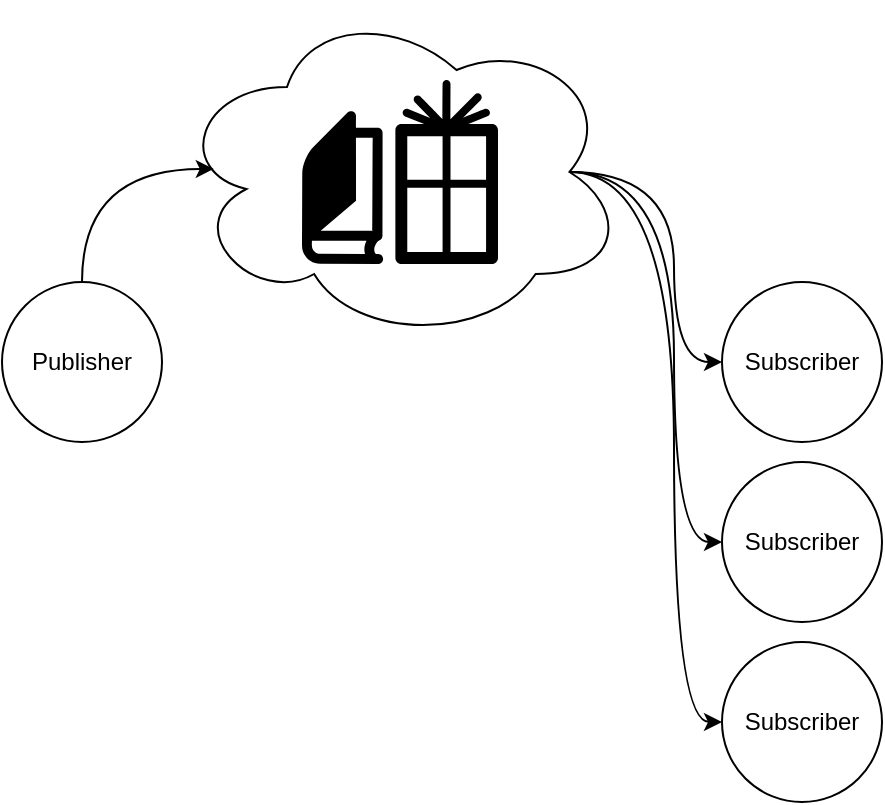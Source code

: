 <mxfile version="22.1.2" type="device">
  <diagram name="Page-1" id="ZNvYLam7C2BhEpcPI436">
    <mxGraphModel dx="644" dy="563" grid="1" gridSize="10" guides="1" tooltips="1" connect="1" arrows="1" fold="1" page="1" pageScale="1" pageWidth="583" pageHeight="413" math="0" shadow="0">
      <root>
        <mxCell id="0" />
        <mxCell id="1" parent="0" />
        <mxCell id="sJoSy0D1iKyAYKeZLXCW-10" style="edgeStyle=orthogonalEdgeStyle;rounded=0;orthogonalLoop=1;jettySize=auto;html=1;entryX=0;entryY=0.5;entryDx=0;entryDy=0;exitX=0.875;exitY=0.5;exitDx=0;exitDy=0;exitPerimeter=0;curved=1;" edge="1" parent="1" source="sJoSy0D1iKyAYKeZLXCW-2" target="sJoSy0D1iKyAYKeZLXCW-4">
          <mxGeometry relative="1" as="geometry" />
        </mxCell>
        <mxCell id="sJoSy0D1iKyAYKeZLXCW-11" style="edgeStyle=orthogonalEdgeStyle;rounded=0;orthogonalLoop=1;jettySize=auto;html=1;exitX=0.875;exitY=0.5;exitDx=0;exitDy=0;exitPerimeter=0;entryX=0;entryY=0.5;entryDx=0;entryDy=0;curved=1;" edge="1" parent="1" source="sJoSy0D1iKyAYKeZLXCW-2" target="sJoSy0D1iKyAYKeZLXCW-8">
          <mxGeometry relative="1" as="geometry" />
        </mxCell>
        <mxCell id="sJoSy0D1iKyAYKeZLXCW-12" style="edgeStyle=orthogonalEdgeStyle;rounded=0;orthogonalLoop=1;jettySize=auto;html=1;exitX=0.875;exitY=0.5;exitDx=0;exitDy=0;exitPerimeter=0;entryX=0;entryY=0.5;entryDx=0;entryDy=0;curved=1;" edge="1" parent="1" source="sJoSy0D1iKyAYKeZLXCW-2" target="sJoSy0D1iKyAYKeZLXCW-7">
          <mxGeometry relative="1" as="geometry" />
        </mxCell>
        <mxCell id="sJoSy0D1iKyAYKeZLXCW-2" value="" style="ellipse;shape=cloud;whiteSpace=wrap;html=1;" vertex="1" parent="1">
          <mxGeometry x="166" width="226" height="170" as="geometry" />
        </mxCell>
        <mxCell id="sJoSy0D1iKyAYKeZLXCW-1" value="" style="shape=mxgraph.signs.travel.book_and_souvenir_shop;html=1;pointerEvents=1;fillColor=#000000;strokeColor=none;verticalLabelPosition=bottom;verticalAlign=top;align=center;" vertex="1" parent="1">
          <mxGeometry x="230" y="39" width="98" height="92" as="geometry" />
        </mxCell>
        <mxCell id="sJoSy0D1iKyAYKeZLXCW-3" value="Publisher" style="ellipse;whiteSpace=wrap;html=1;aspect=fixed;" vertex="1" parent="1">
          <mxGeometry x="80" y="140" width="80" height="80" as="geometry" />
        </mxCell>
        <mxCell id="sJoSy0D1iKyAYKeZLXCW-4" value="Subscriber" style="ellipse;whiteSpace=wrap;html=1;aspect=fixed;" vertex="1" parent="1">
          <mxGeometry x="440" y="140" width="80" height="80" as="geometry" />
        </mxCell>
        <mxCell id="sJoSy0D1iKyAYKeZLXCW-7" value="Subscriber" style="ellipse;whiteSpace=wrap;html=1;aspect=fixed;" vertex="1" parent="1">
          <mxGeometry x="440" y="320" width="80" height="80" as="geometry" />
        </mxCell>
        <mxCell id="sJoSy0D1iKyAYKeZLXCW-8" value="Subscriber" style="ellipse;whiteSpace=wrap;html=1;aspect=fixed;" vertex="1" parent="1">
          <mxGeometry x="440" y="230" width="80" height="80" as="geometry" />
        </mxCell>
        <mxCell id="sJoSy0D1iKyAYKeZLXCW-9" style="edgeStyle=orthogonalEdgeStyle;rounded=0;orthogonalLoop=1;jettySize=auto;html=1;entryX=0.088;entryY=0.491;entryDx=0;entryDy=0;entryPerimeter=0;curved=1;exitX=0.5;exitY=0;exitDx=0;exitDy=0;" edge="1" parent="1" source="sJoSy0D1iKyAYKeZLXCW-3" target="sJoSy0D1iKyAYKeZLXCW-2">
          <mxGeometry relative="1" as="geometry" />
        </mxCell>
      </root>
    </mxGraphModel>
  </diagram>
</mxfile>

